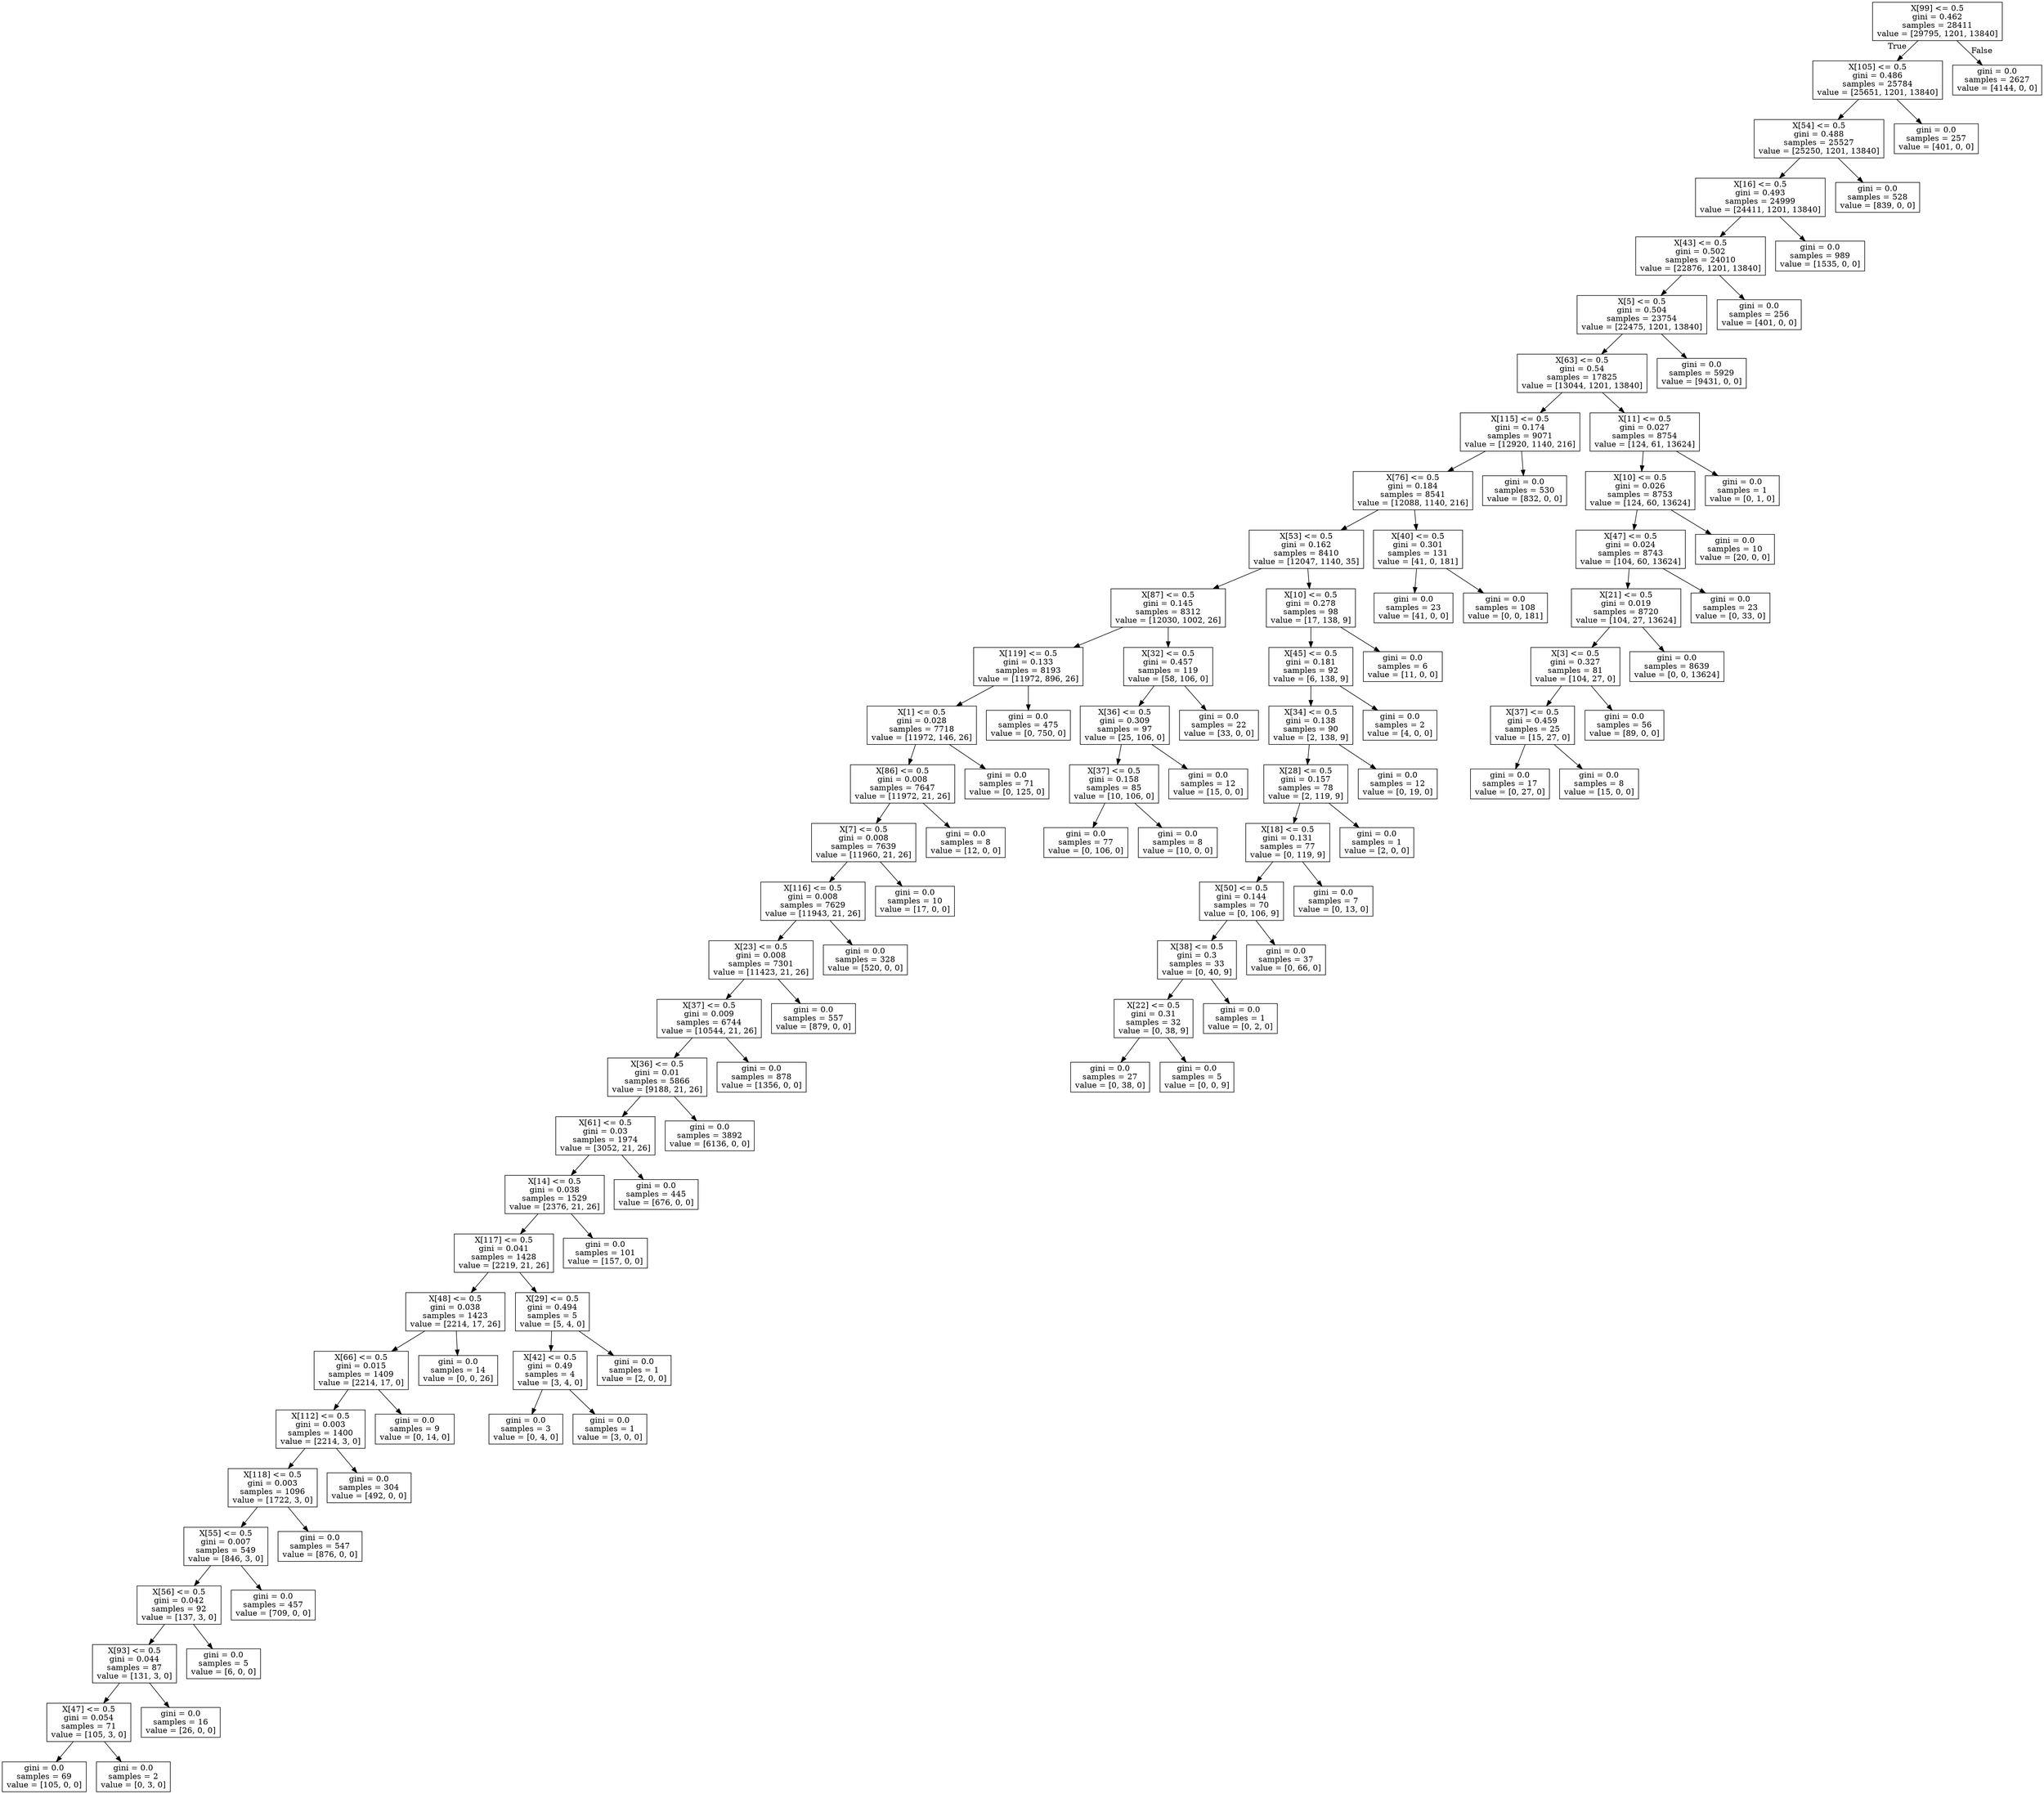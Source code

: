 digraph Tree {
node [shape=box] ;
0 [label="X[99] <= 0.5\ngini = 0.462\nsamples = 28411\nvalue = [29795, 1201, 13840]"] ;
1 [label="X[105] <= 0.5\ngini = 0.486\nsamples = 25784\nvalue = [25651, 1201, 13840]"] ;
0 -> 1 [labeldistance=2.5, labelangle=45, headlabel="True"] ;
2 [label="X[54] <= 0.5\ngini = 0.488\nsamples = 25527\nvalue = [25250, 1201, 13840]"] ;
1 -> 2 ;
3 [label="X[16] <= 0.5\ngini = 0.493\nsamples = 24999\nvalue = [24411, 1201, 13840]"] ;
2 -> 3 ;
4 [label="X[43] <= 0.5\ngini = 0.502\nsamples = 24010\nvalue = [22876, 1201, 13840]"] ;
3 -> 4 ;
5 [label="X[5] <= 0.5\ngini = 0.504\nsamples = 23754\nvalue = [22475, 1201, 13840]"] ;
4 -> 5 ;
6 [label="X[63] <= 0.5\ngini = 0.54\nsamples = 17825\nvalue = [13044, 1201, 13840]"] ;
5 -> 6 ;
7 [label="X[115] <= 0.5\ngini = 0.174\nsamples = 9071\nvalue = [12920, 1140, 216]"] ;
6 -> 7 ;
8 [label="X[76] <= 0.5\ngini = 0.184\nsamples = 8541\nvalue = [12088, 1140, 216]"] ;
7 -> 8 ;
9 [label="X[53] <= 0.5\ngini = 0.162\nsamples = 8410\nvalue = [12047, 1140, 35]"] ;
8 -> 9 ;
10 [label="X[87] <= 0.5\ngini = 0.145\nsamples = 8312\nvalue = [12030, 1002, 26]"] ;
9 -> 10 ;
11 [label="X[119] <= 0.5\ngini = 0.133\nsamples = 8193\nvalue = [11972, 896, 26]"] ;
10 -> 11 ;
12 [label="X[1] <= 0.5\ngini = 0.028\nsamples = 7718\nvalue = [11972, 146, 26]"] ;
11 -> 12 ;
13 [label="X[86] <= 0.5\ngini = 0.008\nsamples = 7647\nvalue = [11972, 21, 26]"] ;
12 -> 13 ;
14 [label="X[7] <= 0.5\ngini = 0.008\nsamples = 7639\nvalue = [11960, 21, 26]"] ;
13 -> 14 ;
15 [label="X[116] <= 0.5\ngini = 0.008\nsamples = 7629\nvalue = [11943, 21, 26]"] ;
14 -> 15 ;
16 [label="X[23] <= 0.5\ngini = 0.008\nsamples = 7301\nvalue = [11423, 21, 26]"] ;
15 -> 16 ;
17 [label="X[37] <= 0.5\ngini = 0.009\nsamples = 6744\nvalue = [10544, 21, 26]"] ;
16 -> 17 ;
18 [label="X[36] <= 0.5\ngini = 0.01\nsamples = 5866\nvalue = [9188, 21, 26]"] ;
17 -> 18 ;
19 [label="X[61] <= 0.5\ngini = 0.03\nsamples = 1974\nvalue = [3052, 21, 26]"] ;
18 -> 19 ;
20 [label="X[14] <= 0.5\ngini = 0.038\nsamples = 1529\nvalue = [2376, 21, 26]"] ;
19 -> 20 ;
21 [label="X[117] <= 0.5\ngini = 0.041\nsamples = 1428\nvalue = [2219, 21, 26]"] ;
20 -> 21 ;
22 [label="X[48] <= 0.5\ngini = 0.038\nsamples = 1423\nvalue = [2214, 17, 26]"] ;
21 -> 22 ;
23 [label="X[66] <= 0.5\ngini = 0.015\nsamples = 1409\nvalue = [2214, 17, 0]"] ;
22 -> 23 ;
24 [label="X[112] <= 0.5\ngini = 0.003\nsamples = 1400\nvalue = [2214, 3, 0]"] ;
23 -> 24 ;
25 [label="X[118] <= 0.5\ngini = 0.003\nsamples = 1096\nvalue = [1722, 3, 0]"] ;
24 -> 25 ;
26 [label="X[55] <= 0.5\ngini = 0.007\nsamples = 549\nvalue = [846, 3, 0]"] ;
25 -> 26 ;
27 [label="X[56] <= 0.5\ngini = 0.042\nsamples = 92\nvalue = [137, 3, 0]"] ;
26 -> 27 ;
28 [label="X[93] <= 0.5\ngini = 0.044\nsamples = 87\nvalue = [131, 3, 0]"] ;
27 -> 28 ;
29 [label="X[47] <= 0.5\ngini = 0.054\nsamples = 71\nvalue = [105, 3, 0]"] ;
28 -> 29 ;
30 [label="gini = 0.0\nsamples = 69\nvalue = [105, 0, 0]"] ;
29 -> 30 ;
31 [label="gini = 0.0\nsamples = 2\nvalue = [0, 3, 0]"] ;
29 -> 31 ;
32 [label="gini = 0.0\nsamples = 16\nvalue = [26, 0, 0]"] ;
28 -> 32 ;
33 [label="gini = 0.0\nsamples = 5\nvalue = [6, 0, 0]"] ;
27 -> 33 ;
34 [label="gini = 0.0\nsamples = 457\nvalue = [709, 0, 0]"] ;
26 -> 34 ;
35 [label="gini = 0.0\nsamples = 547\nvalue = [876, 0, 0]"] ;
25 -> 35 ;
36 [label="gini = 0.0\nsamples = 304\nvalue = [492, 0, 0]"] ;
24 -> 36 ;
37 [label="gini = 0.0\nsamples = 9\nvalue = [0, 14, 0]"] ;
23 -> 37 ;
38 [label="gini = 0.0\nsamples = 14\nvalue = [0, 0, 26]"] ;
22 -> 38 ;
39 [label="X[29] <= 0.5\ngini = 0.494\nsamples = 5\nvalue = [5, 4, 0]"] ;
21 -> 39 ;
40 [label="X[42] <= 0.5\ngini = 0.49\nsamples = 4\nvalue = [3, 4, 0]"] ;
39 -> 40 ;
41 [label="gini = 0.0\nsamples = 3\nvalue = [0, 4, 0]"] ;
40 -> 41 ;
42 [label="gini = 0.0\nsamples = 1\nvalue = [3, 0, 0]"] ;
40 -> 42 ;
43 [label="gini = 0.0\nsamples = 1\nvalue = [2, 0, 0]"] ;
39 -> 43 ;
44 [label="gini = 0.0\nsamples = 101\nvalue = [157, 0, 0]"] ;
20 -> 44 ;
45 [label="gini = 0.0\nsamples = 445\nvalue = [676, 0, 0]"] ;
19 -> 45 ;
46 [label="gini = 0.0\nsamples = 3892\nvalue = [6136, 0, 0]"] ;
18 -> 46 ;
47 [label="gini = 0.0\nsamples = 878\nvalue = [1356, 0, 0]"] ;
17 -> 47 ;
48 [label="gini = 0.0\nsamples = 557\nvalue = [879, 0, 0]"] ;
16 -> 48 ;
49 [label="gini = 0.0\nsamples = 328\nvalue = [520, 0, 0]"] ;
15 -> 49 ;
50 [label="gini = 0.0\nsamples = 10\nvalue = [17, 0, 0]"] ;
14 -> 50 ;
51 [label="gini = 0.0\nsamples = 8\nvalue = [12, 0, 0]"] ;
13 -> 51 ;
52 [label="gini = 0.0\nsamples = 71\nvalue = [0, 125, 0]"] ;
12 -> 52 ;
53 [label="gini = 0.0\nsamples = 475\nvalue = [0, 750, 0]"] ;
11 -> 53 ;
54 [label="X[32] <= 0.5\ngini = 0.457\nsamples = 119\nvalue = [58, 106, 0]"] ;
10 -> 54 ;
55 [label="X[36] <= 0.5\ngini = 0.309\nsamples = 97\nvalue = [25, 106, 0]"] ;
54 -> 55 ;
56 [label="X[37] <= 0.5\ngini = 0.158\nsamples = 85\nvalue = [10, 106, 0]"] ;
55 -> 56 ;
57 [label="gini = 0.0\nsamples = 77\nvalue = [0, 106, 0]"] ;
56 -> 57 ;
58 [label="gini = 0.0\nsamples = 8\nvalue = [10, 0, 0]"] ;
56 -> 58 ;
59 [label="gini = 0.0\nsamples = 12\nvalue = [15, 0, 0]"] ;
55 -> 59 ;
60 [label="gini = 0.0\nsamples = 22\nvalue = [33, 0, 0]"] ;
54 -> 60 ;
61 [label="X[10] <= 0.5\ngini = 0.278\nsamples = 98\nvalue = [17, 138, 9]"] ;
9 -> 61 ;
62 [label="X[45] <= 0.5\ngini = 0.181\nsamples = 92\nvalue = [6, 138, 9]"] ;
61 -> 62 ;
63 [label="X[34] <= 0.5\ngini = 0.138\nsamples = 90\nvalue = [2, 138, 9]"] ;
62 -> 63 ;
64 [label="X[28] <= 0.5\ngini = 0.157\nsamples = 78\nvalue = [2, 119, 9]"] ;
63 -> 64 ;
65 [label="X[18] <= 0.5\ngini = 0.131\nsamples = 77\nvalue = [0, 119, 9]"] ;
64 -> 65 ;
66 [label="X[50] <= 0.5\ngini = 0.144\nsamples = 70\nvalue = [0, 106, 9]"] ;
65 -> 66 ;
67 [label="X[38] <= 0.5\ngini = 0.3\nsamples = 33\nvalue = [0, 40, 9]"] ;
66 -> 67 ;
68 [label="X[22] <= 0.5\ngini = 0.31\nsamples = 32\nvalue = [0, 38, 9]"] ;
67 -> 68 ;
69 [label="gini = 0.0\nsamples = 27\nvalue = [0, 38, 0]"] ;
68 -> 69 ;
70 [label="gini = 0.0\nsamples = 5\nvalue = [0, 0, 9]"] ;
68 -> 70 ;
71 [label="gini = 0.0\nsamples = 1\nvalue = [0, 2, 0]"] ;
67 -> 71 ;
72 [label="gini = 0.0\nsamples = 37\nvalue = [0, 66, 0]"] ;
66 -> 72 ;
73 [label="gini = 0.0\nsamples = 7\nvalue = [0, 13, 0]"] ;
65 -> 73 ;
74 [label="gini = 0.0\nsamples = 1\nvalue = [2, 0, 0]"] ;
64 -> 74 ;
75 [label="gini = 0.0\nsamples = 12\nvalue = [0, 19, 0]"] ;
63 -> 75 ;
76 [label="gini = 0.0\nsamples = 2\nvalue = [4, 0, 0]"] ;
62 -> 76 ;
77 [label="gini = 0.0\nsamples = 6\nvalue = [11, 0, 0]"] ;
61 -> 77 ;
78 [label="X[40] <= 0.5\ngini = 0.301\nsamples = 131\nvalue = [41, 0, 181]"] ;
8 -> 78 ;
79 [label="gini = 0.0\nsamples = 23\nvalue = [41, 0, 0]"] ;
78 -> 79 ;
80 [label="gini = 0.0\nsamples = 108\nvalue = [0, 0, 181]"] ;
78 -> 80 ;
81 [label="gini = 0.0\nsamples = 530\nvalue = [832, 0, 0]"] ;
7 -> 81 ;
82 [label="X[11] <= 0.5\ngini = 0.027\nsamples = 8754\nvalue = [124, 61, 13624]"] ;
6 -> 82 ;
83 [label="X[10] <= 0.5\ngini = 0.026\nsamples = 8753\nvalue = [124, 60, 13624]"] ;
82 -> 83 ;
84 [label="X[47] <= 0.5\ngini = 0.024\nsamples = 8743\nvalue = [104, 60, 13624]"] ;
83 -> 84 ;
85 [label="X[21] <= 0.5\ngini = 0.019\nsamples = 8720\nvalue = [104, 27, 13624]"] ;
84 -> 85 ;
86 [label="X[3] <= 0.5\ngini = 0.327\nsamples = 81\nvalue = [104, 27, 0]"] ;
85 -> 86 ;
87 [label="X[37] <= 0.5\ngini = 0.459\nsamples = 25\nvalue = [15, 27, 0]"] ;
86 -> 87 ;
88 [label="gini = 0.0\nsamples = 17\nvalue = [0, 27, 0]"] ;
87 -> 88 ;
89 [label="gini = 0.0\nsamples = 8\nvalue = [15, 0, 0]"] ;
87 -> 89 ;
90 [label="gini = 0.0\nsamples = 56\nvalue = [89, 0, 0]"] ;
86 -> 90 ;
91 [label="gini = 0.0\nsamples = 8639\nvalue = [0, 0, 13624]"] ;
85 -> 91 ;
92 [label="gini = 0.0\nsamples = 23\nvalue = [0, 33, 0]"] ;
84 -> 92 ;
93 [label="gini = 0.0\nsamples = 10\nvalue = [20, 0, 0]"] ;
83 -> 93 ;
94 [label="gini = 0.0\nsamples = 1\nvalue = [0, 1, 0]"] ;
82 -> 94 ;
95 [label="gini = 0.0\nsamples = 5929\nvalue = [9431, 0, 0]"] ;
5 -> 95 ;
96 [label="gini = 0.0\nsamples = 256\nvalue = [401, 0, 0]"] ;
4 -> 96 ;
97 [label="gini = 0.0\nsamples = 989\nvalue = [1535, 0, 0]"] ;
3 -> 97 ;
98 [label="gini = 0.0\nsamples = 528\nvalue = [839, 0, 0]"] ;
2 -> 98 ;
99 [label="gini = 0.0\nsamples = 257\nvalue = [401, 0, 0]"] ;
1 -> 99 ;
100 [label="gini = 0.0\nsamples = 2627\nvalue = [4144, 0, 0]"] ;
0 -> 100 [labeldistance=2.5, labelangle=-45, headlabel="False"] ;
}